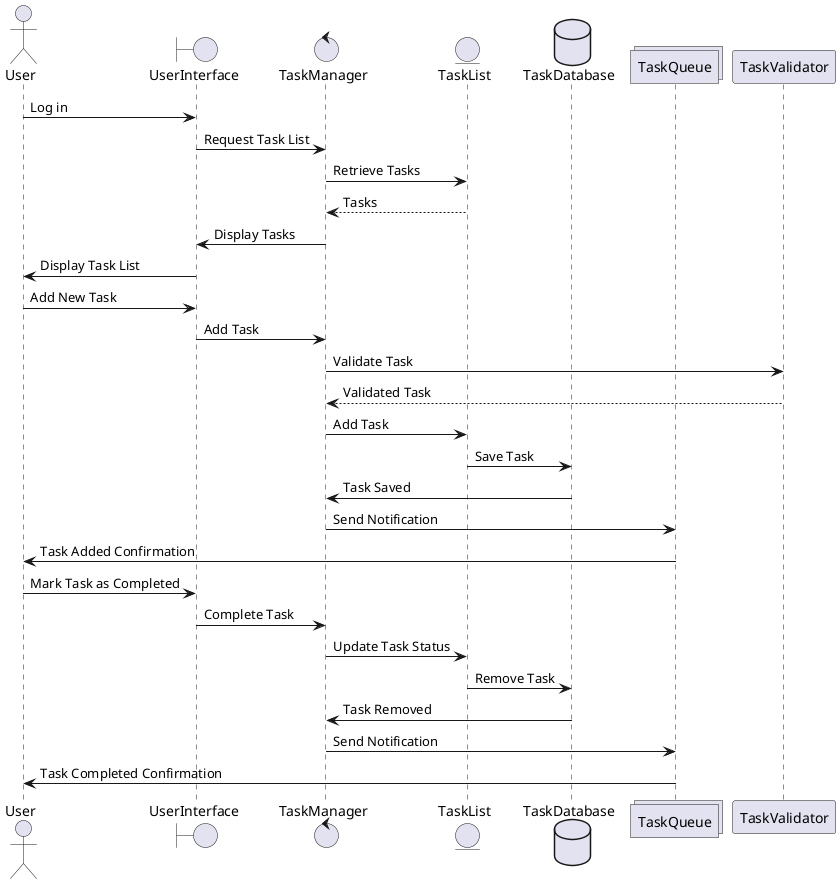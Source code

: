 @startuml
actor User
boundary UserInterface
control TaskManager
entity TaskList
database TaskDatabase
collections TaskQueue

User -> UserInterface: Log in
UserInterface -> TaskManager: Request Task List
TaskManager -> TaskList: Retrieve Tasks
TaskList --> TaskManager: Tasks
TaskManager -> UserInterface: Display Tasks
UserInterface -> User: Display Task List
User -> UserInterface: Add New Task
UserInterface -> TaskManager: Add Task
TaskManager -> TaskValidator: Validate Task
TaskValidator --> TaskManager: Validated Task
TaskManager -> TaskList: Add Task
TaskList -> TaskDatabase: Save Task
TaskDatabase -> TaskManager: Task Saved
TaskManager -> TaskQueue: Send Notification
TaskQueue -> User: Task Added Confirmation
User -> UserInterface: Mark Task as Completed
UserInterface -> TaskManager: Complete Task
TaskManager -> TaskList: Update Task Status
TaskList -> TaskDatabase: Remove Task
TaskDatabase -> TaskManager: Task Removed
TaskManager -> TaskQueue: Send Notification
TaskQueue -> User: Task Completed Confirmation
@enduml
